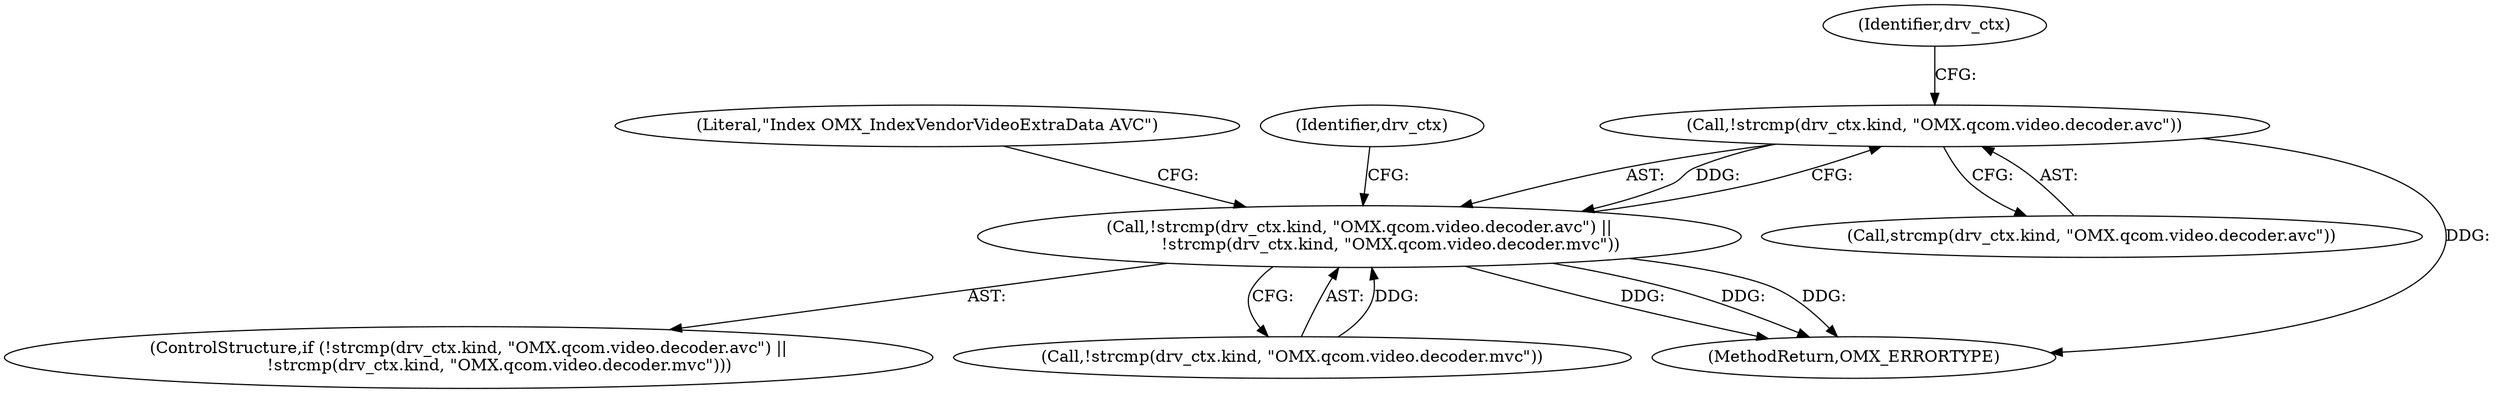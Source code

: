 digraph "0_Android_f22c2a0f0f9e030c240468d9d18b9297f001bcf0@API" {
"1000145" [label="(Call,!strcmp(drv_ctx.kind, \"OMX.qcom.video.decoder.avc\"))"];
"1000144" [label="(Call,!strcmp(drv_ctx.kind, \"OMX.qcom.video.decoder.avc\") ||\n            !strcmp(drv_ctx.kind, \"OMX.qcom.video.decoder.mvc\"))"];
"1000151" [label="(Call,!strcmp(drv_ctx.kind, \"OMX.qcom.video.decoder.mvc\"))"];
"1000146" [label="(Call,strcmp(drv_ctx.kind, \"OMX.qcom.video.decoder.avc\"))"];
"1000143" [label="(ControlStructure,if (!strcmp(drv_ctx.kind, \"OMX.qcom.video.decoder.avc\") ||\n            !strcmp(drv_ctx.kind, \"OMX.qcom.video.decoder.mvc\")))"];
"1000144" [label="(Call,!strcmp(drv_ctx.kind, \"OMX.qcom.video.decoder.avc\") ||\n            !strcmp(drv_ctx.kind, \"OMX.qcom.video.decoder.mvc\"))"];
"1001056" [label="(MethodReturn,OMX_ERRORTYPE)"];
"1000159" [label="(Literal,\"Index OMX_IndexVendorVideoExtraData AVC\")"];
"1000334" [label="(Identifier,drv_ctx)"];
"1000145" [label="(Call,!strcmp(drv_ctx.kind, \"OMX.qcom.video.decoder.avc\"))"];
"1000154" [label="(Identifier,drv_ctx)"];
"1000145" -> "1000144"  [label="AST: "];
"1000145" -> "1000146"  [label="CFG: "];
"1000146" -> "1000145"  [label="AST: "];
"1000154" -> "1000145"  [label="CFG: "];
"1000144" -> "1000145"  [label="CFG: "];
"1000145" -> "1001056"  [label="DDG: "];
"1000145" -> "1000144"  [label="DDG: "];
"1000144" -> "1000143"  [label="AST: "];
"1000144" -> "1000151"  [label="CFG: "];
"1000151" -> "1000144"  [label="AST: "];
"1000159" -> "1000144"  [label="CFG: "];
"1000334" -> "1000144"  [label="CFG: "];
"1000144" -> "1001056"  [label="DDG: "];
"1000144" -> "1001056"  [label="DDG: "];
"1000144" -> "1001056"  [label="DDG: "];
"1000151" -> "1000144"  [label="DDG: "];
}
